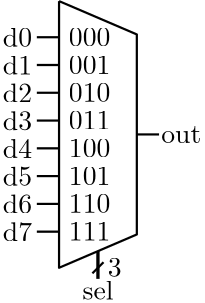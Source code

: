 <?xml version="1.0"?>
<!DOCTYPE ipe SYSTEM "ipe.dtd">
<ipe version="70206" creator="Ipe 7.2.10">
<info created="D:20200221131243" modified="D:20200224104720"/>
<ipestyle name="basic">
<symbol name="arrow/arc(spx)">
<path stroke="sym-stroke" fill="sym-stroke" pen="sym-pen">
0 0 m
-1 0.333 l
-1 -0.333 l
h
</path>
</symbol>
<symbol name="arrow/farc(spx)">
<path stroke="sym-stroke" fill="white" pen="sym-pen">
0 0 m
-1 0.333 l
-1 -0.333 l
h
</path>
</symbol>
<symbol name="arrow/ptarc(spx)">
<path stroke="sym-stroke" fill="sym-stroke" pen="sym-pen">
0 0 m
-1 0.333 l
-0.8 0 l
-1 -0.333 l
h
</path>
</symbol>
<symbol name="arrow/fptarc(spx)">
<path stroke="sym-stroke" fill="white" pen="sym-pen">
0 0 m
-1 0.333 l
-0.8 0 l
-1 -0.333 l
h
</path>
</symbol>
<symbol name="mark/circle(sx)" transformations="translations">
<path fill="sym-stroke">
0.6 0 0 0.6 0 0 e
0.4 0 0 0.4 0 0 e
</path>
</symbol>
<symbol name="mark/disk(sx)" transformations="translations">
<path fill="sym-stroke">
0.6 0 0 0.6 0 0 e
</path>
</symbol>
<symbol name="mark/fdisk(sfx)" transformations="translations">
<group>
<path fill="sym-fill">
0.5 0 0 0.5 0 0 e
</path>
<path fill="sym-stroke" fillrule="eofill">
0.6 0 0 0.6 0 0 e
0.4 0 0 0.4 0 0 e
</path>
</group>
</symbol>
<symbol name="mark/box(sx)" transformations="translations">
<path fill="sym-stroke" fillrule="eofill">
-0.6 -0.6 m
0.6 -0.6 l
0.6 0.6 l
-0.6 0.6 l
h
-0.4 -0.4 m
0.4 -0.4 l
0.4 0.4 l
-0.4 0.4 l
h
</path>
</symbol>
<symbol name="mark/square(sx)" transformations="translations">
<path fill="sym-stroke">
-0.6 -0.6 m
0.6 -0.6 l
0.6 0.6 l
-0.6 0.6 l
h
</path>
</symbol>
<symbol name="mark/fsquare(sfx)" transformations="translations">
<group>
<path fill="sym-fill">
-0.5 -0.5 m
0.5 -0.5 l
0.5 0.5 l
-0.5 0.5 l
h
</path>
<path fill="sym-stroke" fillrule="eofill">
-0.6 -0.6 m
0.6 -0.6 l
0.6 0.6 l
-0.6 0.6 l
h
-0.4 -0.4 m
0.4 -0.4 l
0.4 0.4 l
-0.4 0.4 l
h
</path>
</group>
</symbol>
<symbol name="mark/cross(sx)" transformations="translations">
<group>
<path fill="sym-stroke">
-0.43 -0.57 m
0.57 0.43 l
0.43 0.57 l
-0.57 -0.43 l
h
</path>
<path fill="sym-stroke">
-0.43 0.57 m
0.57 -0.43 l
0.43 -0.57 l
-0.57 0.43 l
h
</path>
</group>
</symbol>
<symbol name="arrow/fnormal(spx)">
<path stroke="sym-stroke" fill="white" pen="sym-pen">
0 0 m
-1 0.333 l
-1 -0.333 l
h
</path>
</symbol>
<symbol name="arrow/pointed(spx)">
<path stroke="sym-stroke" fill="sym-stroke" pen="sym-pen">
0 0 m
-1 0.333 l
-0.8 0 l
-1 -0.333 l
h
</path>
</symbol>
<symbol name="arrow/fpointed(spx)">
<path stroke="sym-stroke" fill="white" pen="sym-pen">
0 0 m
-1 0.333 l
-0.8 0 l
-1 -0.333 l
h
</path>
</symbol>
<symbol name="arrow/linear(spx)">
<path stroke="sym-stroke" pen="sym-pen">
-1 0.333 m
0 0 l
-1 -0.333 l
</path>
</symbol>
<symbol name="arrow/fdouble(spx)">
<path stroke="sym-stroke" fill="white" pen="sym-pen">
0 0 m
-1 0.333 l
-1 -0.333 l
h
-1 0 m
-2 0.333 l
-2 -0.333 l
h
</path>
</symbol>
<symbol name="arrow/double(spx)">
<path stroke="sym-stroke" fill="sym-stroke" pen="sym-pen">
0 0 m
-1 0.333 l
-1 -0.333 l
h
-1 0 m
-2 0.333 l
-2 -0.333 l
h
</path>
</symbol>
<pen name="heavier" value="0.8"/>
<pen name="fat" value="1.2"/>
<pen name="ultrafat" value="2"/>
<symbolsize name="large" value="5"/>
<symbolsize name="small" value="2"/>
<symbolsize name="tiny" value="1.1"/>
<arrowsize name="large" value="10"/>
<arrowsize name="small" value="5"/>
<arrowsize name="tiny" value="3"/>
<color name="green" value="0 1 0"/>
<color name="yellow" value="1 1 0"/>
<color name="orange" value="1 0.647 0"/>
<color name="gold" value="1 0.843 0"/>
<color name="purple" value="0.627 0.125 0.941"/>
<color name="gray" value="0.745"/>
<color name="brown" value="0.647 0.165 0.165"/>
<color name="navy" value="0 0 0.502"/>
<color name="pink" value="1 0.753 0.796"/>
<color name="seagreen" value="0.18 0.545 0.341"/>
<color name="turquoise" value="0.251 0.878 0.816"/>
<color name="violet" value="0.933 0.51 0.933"/>
<color name="darkblue" value="0 0 0.545"/>
<color name="darkcyan" value="0 0.545 0.545"/>
<color name="darkgray" value="0.663"/>
<color name="darkgreen" value="0 0.392 0"/>
<color name="darkmagenta" value="0.545 0 0.545"/>
<color name="darkorange" value="1 0.549 0"/>
<color name="darkred" value="0.545 0 0"/>
<color name="lightblue" value="0.678 0.847 0.902"/>
<color name="lightcyan" value="0.878 1 1"/>
<color name="lightgray" value="0.827"/>
<color name="lightgreen" value="0.565 0.933 0.565"/>
<color name="lightyellow" value="1 1 0.878"/>
<color name="red" value="1 0 0"/>
<color name="blue" value="0 0 1"/>
<dashstyle name="dash dotted" value="[4 2 1 2] 0"/>
<dashstyle name="dash dot dotted" value="[4 2 1 2 1 2] 0"/>
<dashstyle name="dashed" value="[4] 0"/>
<dashstyle name="dotted" value="[1 3] 0"/>
<textsize name="large" value="\large"/>
<textsize name="small" value="\small"/>
<textsize name="tiny" value="\tiny"/>
<textsize name="Large" value="\Large"/>
<textsize name="LARGE" value="\LARGE"/>
<textsize name="huge" value="\huge"/>
<textsize name="Huge" value="\Huge"/>
<textsize name="footnote" value="\footnotesize"/>
<textstyle name="center" begin="\begin{center}" end="\end{center}"/>
<textstyle name="itemize" begin="\begin{itemize}" end="\end{itemize}"/>
<textstyle name="item" begin="\begin{itemize}\item{}" end="\end{itemize}"/>
<gridsize name="1 pts" value="1"/>
<gridsize name="2 pts" value="2"/>
<gridsize name="4 pts" value="4"/>
<gridsize name="8 pts (~3 mm)" value="8"/>
<gridsize name="16 pts (~6 mm)" value="16"/>
<gridsize name="32 pts (~12 mm)" value="32"/>
<gridsize name="10 pts (~3.5 mm)" value="10"/>
<gridsize name="20 pts (~7 mm)" value="20"/>
<gridsize name="14 pts (~5 mm)" value="14"/>
<gridsize name="28 pts (~10 mm)" value="28"/>
<gridsize name="56 pts (~20 mm)" value="56"/>
<anglesize name="90 deg" value="90"/>
<anglesize name="60 deg" value="60"/>
<anglesize name="45 deg" value="45"/>
<anglesize name="30 deg" value="30"/>
<anglesize name="22.5 deg" value="22.5"/>
<opacity name="10%" value="0.1"/>
<opacity name="30%" value="0.3"/>
<opacity name="50%" value="0.5"/>
<opacity name="75%" value="0.75"/>
<layout paper="76 110" origin="0 0" frame="76 110"/>
<tiling name="falling" angle="-60" step="4" width="1"/>
<tiling name="rising" angle="30" step="4" width="1"/>
</ipestyle>
<page>
<layer name="alpha"/>
<view layers="alpha" active="alpha"/>
<text layer="alpha" matrix="1 0 0 1 -46 -662" transformations="translations" pos="80 759" stroke="black" type="label" width="14.944" height="6.42" depth="0" halign="center" valign="center">000</text>
<text matrix="1 0 0 1 -46 -672" transformations="translations" pos="80 759" stroke="black" type="label" width="14.944" height="6.42" depth="0" halign="center" valign="center">001</text>
<text matrix="1 0 0 1 -46 -682" transformations="translations" pos="80 759" stroke="black" type="label" width="14.944" height="6.42" depth="0" halign="center" valign="center">010</text>
<text matrix="1 0 0 1 -46 -692" transformations="translations" pos="80 759" stroke="black" type="label" width="14.944" height="6.42" depth="0" halign="center" valign="center">011</text>
<text matrix="1 0 0 1 -46 -702" transformations="translations" pos="80 759" stroke="black" type="label" width="14.944" height="6.42" depth="0" halign="center" valign="center">100</text>
<text matrix="1 0 0 1 -46 -712" transformations="translations" pos="80 759" stroke="black" type="label" width="14.944" height="6.42" depth="0" halign="center" valign="center">101</text>
<text matrix="1 0 0 1 -46 -722" transformations="translations" pos="80 759" stroke="black" type="label" width="14.944" height="6.42" depth="0" halign="center" valign="center">110</text>
<text matrix="1 0 0 1 -46 -732" transformations="translations" pos="80 759" stroke="black" type="label" width="14.944" height="6.42" depth="0" halign="center" valign="center">111</text>
<text matrix="1 0 0 1 -72 -662" transformations="translations" pos="80 759" stroke="black" type="label" width="10.516" height="6.918" depth="0" halign="center" valign="center">d0</text>
<text matrix="1 0 0 1 -72 -672" transformations="translations" pos="80 759" stroke="black" type="label" width="10.516" height="6.918" depth="0" halign="center" valign="center">d1</text>
<text matrix="1 0 0 1 -72 -682" transformations="translations" pos="80 759" stroke="black" type="label" width="10.516" height="6.918" depth="0" halign="center" valign="center">d2</text>
<text matrix="1 0 0 1 -72 -692" transformations="translations" pos="80 759" stroke="black" type="label" width="10.516" height="6.918" depth="0" halign="center" valign="center">d3</text>
<text matrix="1 0 0 1 -72 -702" transformations="translations" pos="80 759" stroke="black" type="label" width="10.516" height="6.918" depth="0" halign="center" valign="center">d4</text>
<text matrix="1 0 0 1 -72 -712" transformations="translations" pos="80 759" stroke="black" type="label" width="10.516" height="6.918" depth="0" halign="center" valign="center">d5</text>
<text matrix="1 0 0 1 -72 -722" transformations="translations" pos="80 759" stroke="black" type="label" width="10.516" height="6.918" depth="0" halign="center" valign="center">d6</text>
<text matrix="1 0 0 1 -72 -732" transformations="translations" pos="80 759" stroke="black" type="label" width="10.516" height="6.918" depth="0" halign="center" valign="center">d7</text>
<path matrix="1 0 0 1 -249 -630" stroke="black" pen="heavier">
272 740 m
272 644 l
300 656 l
300 728 l
272 740 l
</path>
<path matrix="1 0 0 1 -129 -630" stroke="black" pen="heavier">
144 727 m
152 727 l
</path>
<path matrix="1 0 0 1 -129 -630" stroke="black" pen="heavier">
144 717 m
152 717 l
</path>
<path matrix="1 0 0 1 -129 -630" stroke="black" pen="heavier">
144 707 m
152 707 l
</path>
<path matrix="1 0 0 1 -129 -630" stroke="black" pen="heavier">
144 697 m
152 697 l
</path>
<path matrix="1 0 0 1 -129 -670" stroke="black" pen="heavier">
144 727 m
152 727 l
</path>
<path matrix="1 0 0 1 -129 -670" stroke="black" pen="heavier">
144 717 m
152 717 l
</path>
<path matrix="1 0 0 1 -129 -670" stroke="black" pen="heavier">
144 707 m
152 707 l
</path>
<path matrix="1 0 0 1 -129 -670" stroke="black" pen="heavier">
144 697 m
152 697 l
</path>
<path matrix="1 0 0 1 -121 -650" stroke="black" pen="heavier">
172 712 m
180 712 l
</path>
<text matrix="1 0 0 1 -13 -697" transformations="translations" pos="80 759" stroke="black" type="label" width="14.391" height="6.128" depth="0" halign="center" valign="center">out</text>
<path matrix="1 0 0 1 -249 -650" stroke="black" pen="fat">
286 670 m
286 660 l
</path>
<path matrix="1 0 0 1 -207 -650" stroke="black" pen="heavier">
242 662 m
246 666 l
</path>
<text matrix="1 0 0 1 -37 -745" transformations="translations" pos="80 759" stroke="black" type="label" width="4.981" height="6.42" depth="0" halign="center" valign="center">3</text>
<text matrix="1 0 0 1 3 -25" transformations="translations" pos="34 31" stroke="black" type="label" width="11.125" height="6.918" depth="0" halign="center" valign="center">sel</text>
</page>
</ipe>

